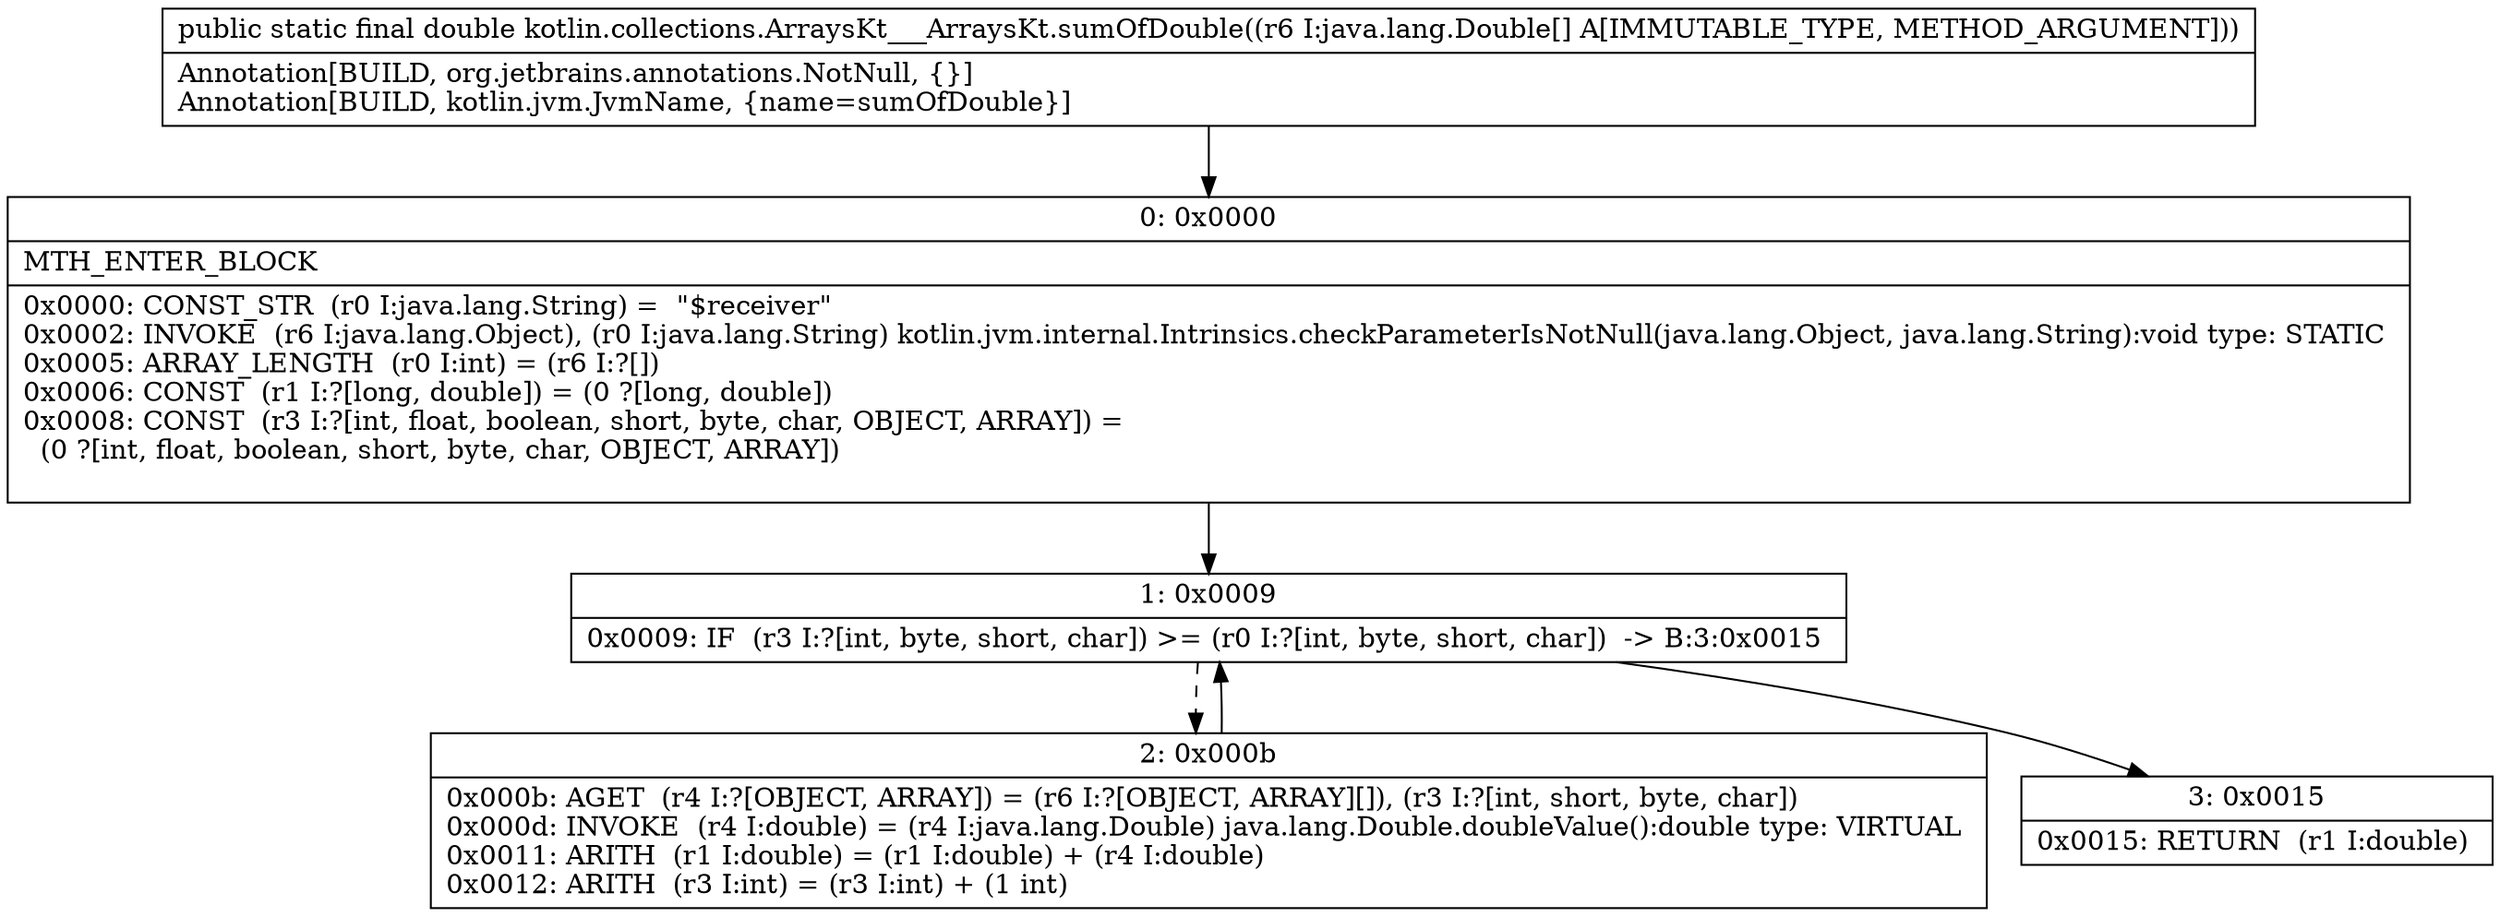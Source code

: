 digraph "CFG forkotlin.collections.ArraysKt___ArraysKt.sumOfDouble([Ljava\/lang\/Double;)D" {
Node_0 [shape=record,label="{0\:\ 0x0000|MTH_ENTER_BLOCK\l|0x0000: CONST_STR  (r0 I:java.lang.String) =  \"$receiver\" \l0x0002: INVOKE  (r6 I:java.lang.Object), (r0 I:java.lang.String) kotlin.jvm.internal.Intrinsics.checkParameterIsNotNull(java.lang.Object, java.lang.String):void type: STATIC \l0x0005: ARRAY_LENGTH  (r0 I:int) = (r6 I:?[]) \l0x0006: CONST  (r1 I:?[long, double]) = (0 ?[long, double]) \l0x0008: CONST  (r3 I:?[int, float, boolean, short, byte, char, OBJECT, ARRAY]) = \l  (0 ?[int, float, boolean, short, byte, char, OBJECT, ARRAY])\l \l}"];
Node_1 [shape=record,label="{1\:\ 0x0009|0x0009: IF  (r3 I:?[int, byte, short, char]) \>= (r0 I:?[int, byte, short, char])  \-\> B:3:0x0015 \l}"];
Node_2 [shape=record,label="{2\:\ 0x000b|0x000b: AGET  (r4 I:?[OBJECT, ARRAY]) = (r6 I:?[OBJECT, ARRAY][]), (r3 I:?[int, short, byte, char]) \l0x000d: INVOKE  (r4 I:double) = (r4 I:java.lang.Double) java.lang.Double.doubleValue():double type: VIRTUAL \l0x0011: ARITH  (r1 I:double) = (r1 I:double) + (r4 I:double) \l0x0012: ARITH  (r3 I:int) = (r3 I:int) + (1 int) \l}"];
Node_3 [shape=record,label="{3\:\ 0x0015|0x0015: RETURN  (r1 I:double) \l}"];
MethodNode[shape=record,label="{public static final double kotlin.collections.ArraysKt___ArraysKt.sumOfDouble((r6 I:java.lang.Double[] A[IMMUTABLE_TYPE, METHOD_ARGUMENT]))  | Annotation[BUILD, org.jetbrains.annotations.NotNull, \{\}]\lAnnotation[BUILD, kotlin.jvm.JvmName, \{name=sumOfDouble\}]\l}"];
MethodNode -> Node_0;
Node_0 -> Node_1;
Node_1 -> Node_2[style=dashed];
Node_1 -> Node_3;
Node_2 -> Node_1;
}

